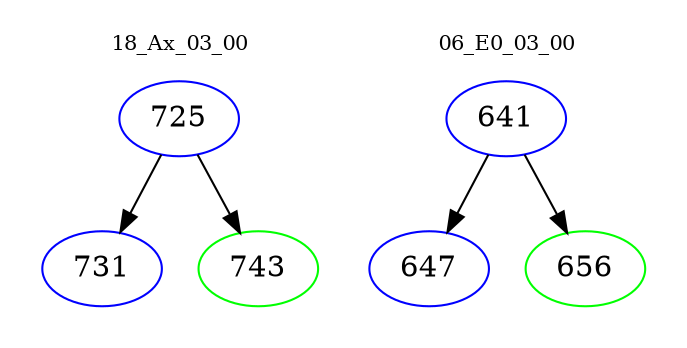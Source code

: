 digraph{
subgraph cluster_0 {
color = white
label = "18_Ax_03_00";
fontsize=10;
T0_725 [label="725", color="blue"]
T0_725 -> T0_731 [color="black"]
T0_731 [label="731", color="blue"]
T0_725 -> T0_743 [color="black"]
T0_743 [label="743", color="green"]
}
subgraph cluster_1 {
color = white
label = "06_E0_03_00";
fontsize=10;
T1_641 [label="641", color="blue"]
T1_641 -> T1_647 [color="black"]
T1_647 [label="647", color="blue"]
T1_641 -> T1_656 [color="black"]
T1_656 [label="656", color="green"]
}
}
